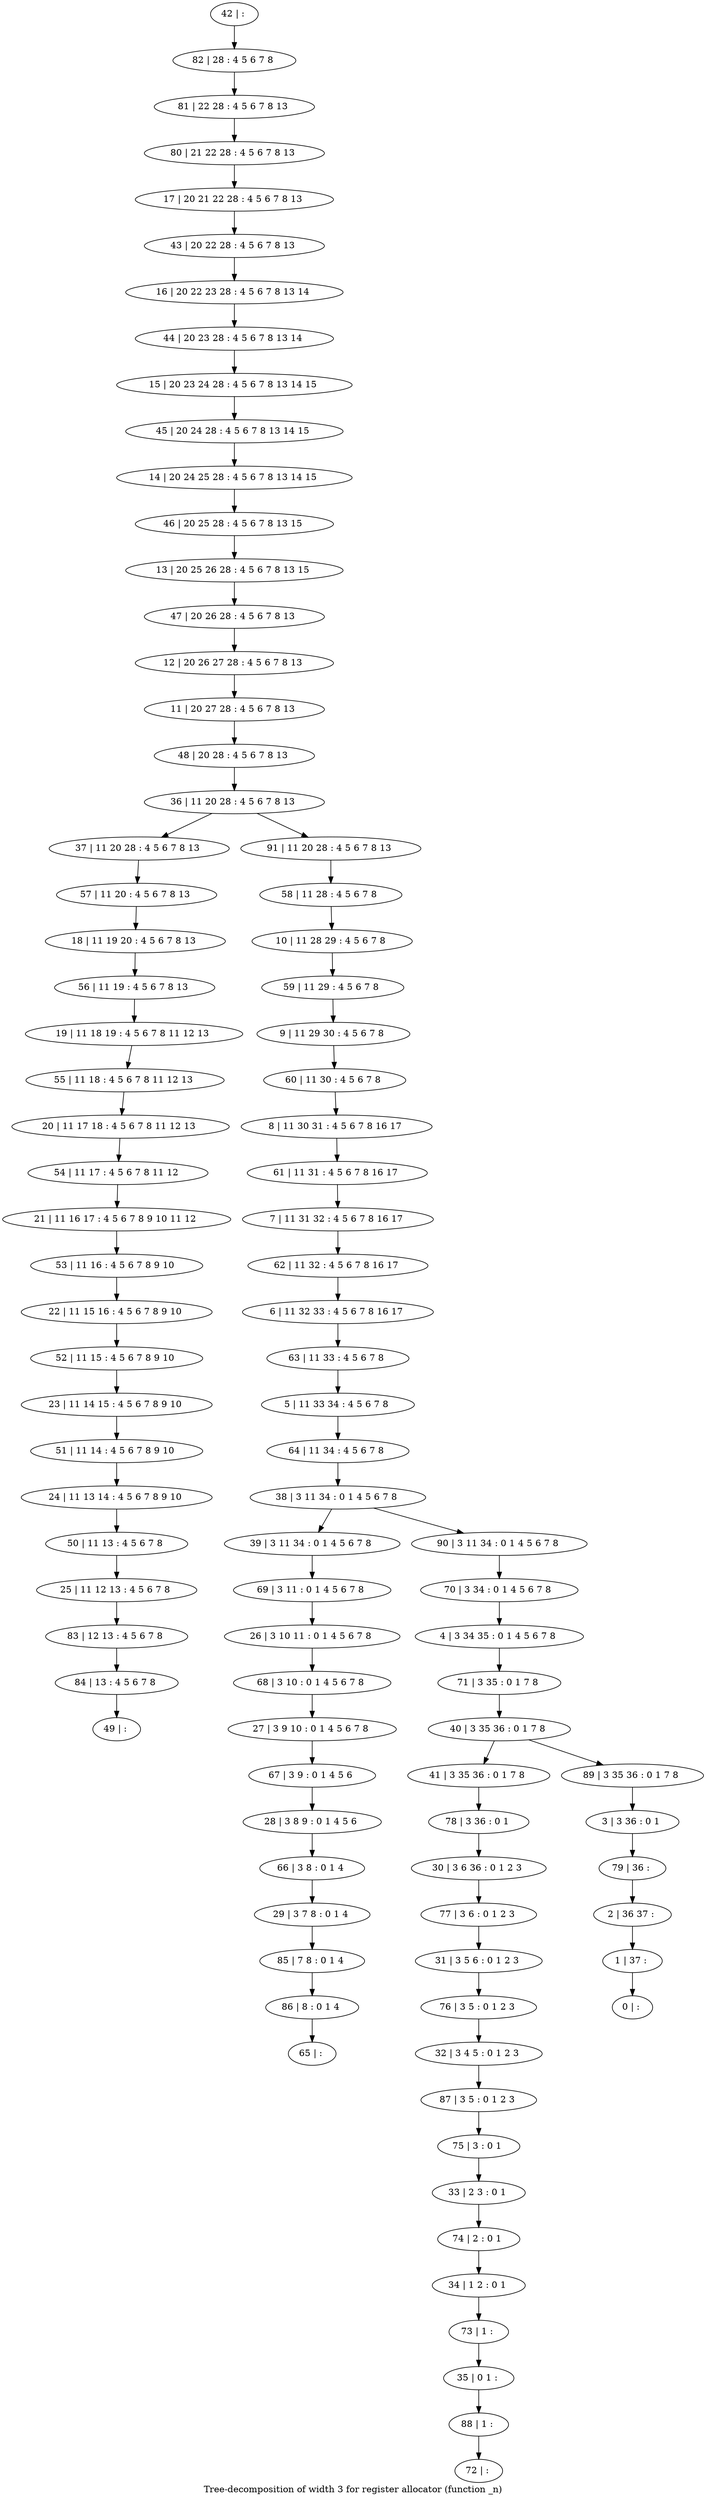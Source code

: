 digraph G {
graph [label="Tree-decomposition of width 3 for register allocator (function _n)"]
0[label="0 | : "];
1[label="1 | 37 : "];
2[label="2 | 36 37 : "];
3[label="3 | 3 36 : 0 1 "];
4[label="4 | 3 34 35 : 0 1 4 5 6 7 8 "];
5[label="5 | 11 33 34 : 4 5 6 7 8 "];
6[label="6 | 11 32 33 : 4 5 6 7 8 16 17 "];
7[label="7 | 11 31 32 : 4 5 6 7 8 16 17 "];
8[label="8 | 11 30 31 : 4 5 6 7 8 16 17 "];
9[label="9 | 11 29 30 : 4 5 6 7 8 "];
10[label="10 | 11 28 29 : 4 5 6 7 8 "];
11[label="11 | 20 27 28 : 4 5 6 7 8 13 "];
12[label="12 | 20 26 27 28 : 4 5 6 7 8 13 "];
13[label="13 | 20 25 26 28 : 4 5 6 7 8 13 15 "];
14[label="14 | 20 24 25 28 : 4 5 6 7 8 13 14 15 "];
15[label="15 | 20 23 24 28 : 4 5 6 7 8 13 14 15 "];
16[label="16 | 20 22 23 28 : 4 5 6 7 8 13 14 "];
17[label="17 | 20 21 22 28 : 4 5 6 7 8 13 "];
18[label="18 | 11 19 20 : 4 5 6 7 8 13 "];
19[label="19 | 11 18 19 : 4 5 6 7 8 11 12 13 "];
20[label="20 | 11 17 18 : 4 5 6 7 8 11 12 13 "];
21[label="21 | 11 16 17 : 4 5 6 7 8 9 10 11 12 "];
22[label="22 | 11 15 16 : 4 5 6 7 8 9 10 "];
23[label="23 | 11 14 15 : 4 5 6 7 8 9 10 "];
24[label="24 | 11 13 14 : 4 5 6 7 8 9 10 "];
25[label="25 | 11 12 13 : 4 5 6 7 8 "];
26[label="26 | 3 10 11 : 0 1 4 5 6 7 8 "];
27[label="27 | 3 9 10 : 0 1 4 5 6 7 8 "];
28[label="28 | 3 8 9 : 0 1 4 5 6 "];
29[label="29 | 3 7 8 : 0 1 4 "];
30[label="30 | 3 6 36 : 0 1 2 3 "];
31[label="31 | 3 5 6 : 0 1 2 3 "];
32[label="32 | 3 4 5 : 0 1 2 3 "];
33[label="33 | 2 3 : 0 1 "];
34[label="34 | 1 2 : 0 1 "];
35[label="35 | 0 1 : "];
36[label="36 | 11 20 28 : 4 5 6 7 8 13 "];
37[label="37 | 11 20 28 : 4 5 6 7 8 13 "];
38[label="38 | 3 11 34 : 0 1 4 5 6 7 8 "];
39[label="39 | 3 11 34 : 0 1 4 5 6 7 8 "];
40[label="40 | 3 35 36 : 0 1 7 8 "];
41[label="41 | 3 35 36 : 0 1 7 8 "];
42[label="42 | : "];
43[label="43 | 20 22 28 : 4 5 6 7 8 13 "];
44[label="44 | 20 23 28 : 4 5 6 7 8 13 14 "];
45[label="45 | 20 24 28 : 4 5 6 7 8 13 14 15 "];
46[label="46 | 20 25 28 : 4 5 6 7 8 13 15 "];
47[label="47 | 20 26 28 : 4 5 6 7 8 13 "];
48[label="48 | 20 28 : 4 5 6 7 8 13 "];
49[label="49 | : "];
50[label="50 | 11 13 : 4 5 6 7 8 "];
51[label="51 | 11 14 : 4 5 6 7 8 9 10 "];
52[label="52 | 11 15 : 4 5 6 7 8 9 10 "];
53[label="53 | 11 16 : 4 5 6 7 8 9 10 "];
54[label="54 | 11 17 : 4 5 6 7 8 11 12 "];
55[label="55 | 11 18 : 4 5 6 7 8 11 12 13 "];
56[label="56 | 11 19 : 4 5 6 7 8 13 "];
57[label="57 | 11 20 : 4 5 6 7 8 13 "];
58[label="58 | 11 28 : 4 5 6 7 8 "];
59[label="59 | 11 29 : 4 5 6 7 8 "];
60[label="60 | 11 30 : 4 5 6 7 8 "];
61[label="61 | 11 31 : 4 5 6 7 8 16 17 "];
62[label="62 | 11 32 : 4 5 6 7 8 16 17 "];
63[label="63 | 11 33 : 4 5 6 7 8 "];
64[label="64 | 11 34 : 4 5 6 7 8 "];
65[label="65 | : "];
66[label="66 | 3 8 : 0 1 4 "];
67[label="67 | 3 9 : 0 1 4 5 6 "];
68[label="68 | 3 10 : 0 1 4 5 6 7 8 "];
69[label="69 | 3 11 : 0 1 4 5 6 7 8 "];
70[label="70 | 3 34 : 0 1 4 5 6 7 8 "];
71[label="71 | 3 35 : 0 1 7 8 "];
72[label="72 | : "];
73[label="73 | 1 : "];
74[label="74 | 2 : 0 1 "];
75[label="75 | 3 : 0 1 "];
76[label="76 | 3 5 : 0 1 2 3 "];
77[label="77 | 3 6 : 0 1 2 3 "];
78[label="78 | 3 36 : 0 1 "];
79[label="79 | 36 : "];
80[label="80 | 21 22 28 : 4 5 6 7 8 13 "];
81[label="81 | 22 28 : 4 5 6 7 8 13 "];
82[label="82 | 28 : 4 5 6 7 8 "];
83[label="83 | 12 13 : 4 5 6 7 8 "];
84[label="84 | 13 : 4 5 6 7 8 "];
85[label="85 | 7 8 : 0 1 4 "];
86[label="86 | 8 : 0 1 4 "];
87[label="87 | 3 5 : 0 1 2 3 "];
88[label="88 | 1 : "];
89[label="89 | 3 35 36 : 0 1 7 8 "];
90[label="90 | 3 11 34 : 0 1 4 5 6 7 8 "];
91[label="91 | 11 20 28 : 4 5 6 7 8 13 "];
50->25 ;
24->50 ;
51->24 ;
23->51 ;
52->23 ;
22->52 ;
53->22 ;
21->53 ;
54->21 ;
20->54 ;
55->20 ;
19->55 ;
56->19 ;
18->56 ;
57->18 ;
37->57 ;
66->29 ;
28->66 ;
67->28 ;
27->67 ;
68->27 ;
26->68 ;
69->26 ;
39->69 ;
73->35 ;
34->73 ;
74->34 ;
33->74 ;
75->33 ;
76->32 ;
31->76 ;
77->31 ;
30->77 ;
78->30 ;
41->78 ;
25->83 ;
84->49 ;
83->84 ;
29->85 ;
86->65 ;
85->86 ;
87->75 ;
32->87 ;
88->72 ;
35->88 ;
42->82 ;
82->81 ;
81->80 ;
80->17 ;
17->43 ;
43->16 ;
16->44 ;
44->15 ;
15->45 ;
45->14 ;
14->46 ;
46->13 ;
13->47 ;
47->12 ;
12->11 ;
11->48 ;
48->36 ;
58->10 ;
10->59 ;
59->9 ;
9->60 ;
60->8 ;
8->61 ;
61->7 ;
7->62 ;
62->6 ;
6->63 ;
63->5 ;
5->64 ;
64->38 ;
70->4 ;
4->71 ;
71->40 ;
3->79 ;
79->2 ;
2->1 ;
1->0 ;
89->3 ;
90->70 ;
91->58 ;
40->41 ;
40->89 ;
38->39 ;
38->90 ;
36->37 ;
36->91 ;
}
